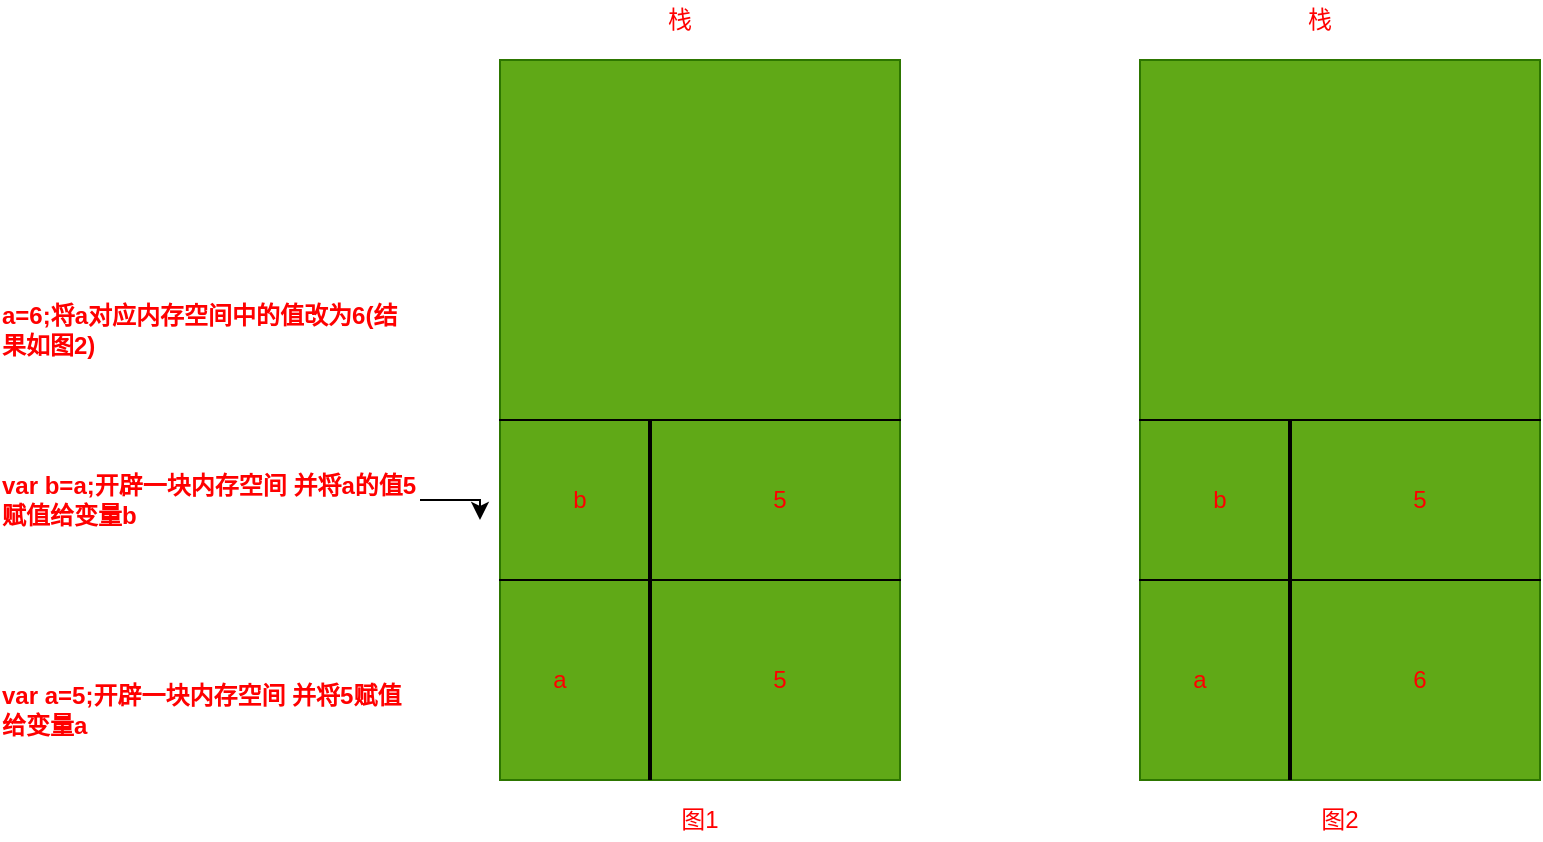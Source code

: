 <mxfile>
    <diagram id="_NlghI0VgxvpcC_Yuvu5" name="第 1 页">
        <mxGraphModel dx="771" dy="766" grid="1" gridSize="10" guides="1" tooltips="1" connect="1" arrows="1" fold="1" page="0" pageScale="1" pageWidth="827" pageHeight="1169" background="#ffffff" math="0" shadow="0">
            <root>
                <mxCell id="0"/>
                <mxCell id="1" parent="0"/>
                <mxCell id="2" value="" style="rounded=0;whiteSpace=wrap;html=1;fillColor=#60a917;strokeColor=#2D7600;fontColor=#ffffff;" parent="1" vertex="1">
                    <mxGeometry x="280" width="200" height="360" as="geometry"/>
                </mxCell>
                <mxCell id="27" value="" style="shape=partialRectangle;whiteSpace=wrap;html=1;left=0;right=0;fillColor=none;" parent="1" vertex="1">
                    <mxGeometry x="280" y="180" width="200" height="80" as="geometry"/>
                </mxCell>
                <mxCell id="29" value="" style="line;strokeWidth=2;direction=south;html=1;" parent="1" vertex="1">
                    <mxGeometry x="350" y="180" width="10" height="180" as="geometry"/>
                </mxCell>
                <mxCell id="35" value="&lt;h1 style=&quot;text-align: left ; font-size: 12px&quot;&gt;var a=5;开辟一块内存空间 并将5赋值给变量a&lt;/h1&gt;" style="text;html=1;strokeColor=none;fillColor=none;align=center;verticalAlign=middle;whiteSpace=wrap;rounded=0;fontColor=#FF0000;fontStyle=0;fontSize=12;" parent="1" vertex="1">
                    <mxGeometry x="30" y="310" width="210" height="30" as="geometry"/>
                </mxCell>
                <mxCell id="37" value="a" style="text;html=1;strokeColor=none;fillColor=none;align=center;verticalAlign=middle;whiteSpace=wrap;rounded=0;fontSize=12;fontColor=#FF0000;" parent="1" vertex="1">
                    <mxGeometry x="290" y="300" width="40" height="20" as="geometry"/>
                </mxCell>
                <mxCell id="38" value="5" style="text;html=1;strokeColor=none;fillColor=none;align=center;verticalAlign=middle;whiteSpace=wrap;rounded=0;fontSize=12;fontColor=#FF0000;" parent="1" vertex="1">
                    <mxGeometry x="400" y="300" width="40" height="20" as="geometry"/>
                </mxCell>
                <mxCell id="39" value="栈" style="text;html=1;strokeColor=none;fillColor=none;align=center;verticalAlign=middle;whiteSpace=wrap;rounded=0;fontSize=12;fontColor=#FF0000;" parent="1" vertex="1">
                    <mxGeometry x="350" y="-30" width="40" height="20" as="geometry"/>
                </mxCell>
                <mxCell id="54" style="edgeStyle=orthogonalEdgeStyle;rounded=0;orthogonalLoop=1;jettySize=auto;html=1;exitX=1;exitY=0.5;exitDx=0;exitDy=0;" edge="1" parent="1" source="40">
                    <mxGeometry relative="1" as="geometry">
                        <mxPoint x="270" y="230" as="targetPoint"/>
                    </mxGeometry>
                </mxCell>
                <mxCell id="40" value="&lt;h1 style=&quot;text-align: left ; font-size: 12px&quot;&gt;var b=a;开辟一块内存空间 并将a的值5赋值给变量b&lt;/h1&gt;" style="text;html=1;strokeColor=none;fillColor=none;align=center;verticalAlign=middle;whiteSpace=wrap;rounded=0;fontColor=#FF0000;fontStyle=0;fontSize=12;" parent="1" vertex="1">
                    <mxGeometry x="30" y="205" width="210" height="30" as="geometry"/>
                </mxCell>
                <mxCell id="41" value="b" style="text;html=1;strokeColor=none;fillColor=none;align=center;verticalAlign=middle;whiteSpace=wrap;rounded=0;fontSize=12;fontColor=#FF0000;" parent="1" vertex="1">
                    <mxGeometry x="300" y="210" width="40" height="20" as="geometry"/>
                </mxCell>
                <mxCell id="42" value="5" style="text;html=1;strokeColor=none;fillColor=none;align=center;verticalAlign=middle;whiteSpace=wrap;rounded=0;fontSize=12;fontColor=#FF0000;" parent="1" vertex="1">
                    <mxGeometry x="400" y="210" width="40" height="20" as="geometry"/>
                </mxCell>
                <mxCell id="43" value="&lt;h1 style=&quot;text-align: left ; font-size: 12px&quot;&gt;a=6;将a对应内存空间中的值改为6(结果如图2)&lt;/h1&gt;" style="text;html=1;strokeColor=none;fillColor=none;align=center;verticalAlign=middle;whiteSpace=wrap;rounded=0;fontColor=#FF0000;fontStyle=0;fontSize=12;" parent="1" vertex="1">
                    <mxGeometry x="30" y="120" width="210" height="30" as="geometry"/>
                </mxCell>
                <mxCell id="44" value="图1" style="text;html=1;strokeColor=none;fillColor=none;align=center;verticalAlign=middle;whiteSpace=wrap;rounded=0;fontSize=12;fontColor=#FF0000;" parent="1" vertex="1">
                    <mxGeometry x="360" y="370" width="40" height="20" as="geometry"/>
                </mxCell>
                <mxCell id="45" value="" style="rounded=0;whiteSpace=wrap;html=1;fillColor=#60a917;strokeColor=#2D7600;fontColor=#ffffff;" parent="1" vertex="1">
                    <mxGeometry x="600" width="200" height="360" as="geometry"/>
                </mxCell>
                <mxCell id="46" value="" style="shape=partialRectangle;whiteSpace=wrap;html=1;left=0;right=0;fillColor=none;" parent="1" vertex="1">
                    <mxGeometry x="600" y="180" width="200" height="80" as="geometry"/>
                </mxCell>
                <mxCell id="47" value="" style="line;strokeWidth=2;direction=south;html=1;" parent="1" vertex="1">
                    <mxGeometry x="670" y="180" width="10" height="180" as="geometry"/>
                </mxCell>
                <mxCell id="48" value="a" style="text;html=1;strokeColor=none;fillColor=none;align=center;verticalAlign=middle;whiteSpace=wrap;rounded=0;fontSize=12;fontColor=#FF0000;" parent="1" vertex="1">
                    <mxGeometry x="610" y="300" width="40" height="20" as="geometry"/>
                </mxCell>
                <mxCell id="49" value="6" style="text;html=1;strokeColor=none;fillColor=none;align=center;verticalAlign=middle;whiteSpace=wrap;rounded=0;fontSize=12;fontColor=#FF0000;" parent="1" vertex="1">
                    <mxGeometry x="720" y="300" width="40" height="20" as="geometry"/>
                </mxCell>
                <mxCell id="50" value="栈" style="text;html=1;strokeColor=none;fillColor=none;align=center;verticalAlign=middle;whiteSpace=wrap;rounded=0;fontSize=12;fontColor=#FF0000;" parent="1" vertex="1">
                    <mxGeometry x="670" y="-30" width="40" height="20" as="geometry"/>
                </mxCell>
                <mxCell id="51" value="b" style="text;html=1;strokeColor=none;fillColor=none;align=center;verticalAlign=middle;whiteSpace=wrap;rounded=0;fontSize=12;fontColor=#FF0000;" parent="1" vertex="1">
                    <mxGeometry x="620" y="210" width="40" height="20" as="geometry"/>
                </mxCell>
                <mxCell id="52" value="5" style="text;html=1;strokeColor=none;fillColor=none;align=center;verticalAlign=middle;whiteSpace=wrap;rounded=0;fontSize=12;fontColor=#FF0000;" parent="1" vertex="1">
                    <mxGeometry x="720" y="210" width="40" height="20" as="geometry"/>
                </mxCell>
                <mxCell id="53" value="图2" style="text;html=1;strokeColor=none;fillColor=none;align=center;verticalAlign=middle;whiteSpace=wrap;rounded=0;fontSize=12;fontColor=#FF0000;" parent="1" vertex="1">
                    <mxGeometry x="680" y="370" width="40" height="20" as="geometry"/>
                </mxCell>
            </root>
        </mxGraphModel>
    </diagram>
</mxfile>